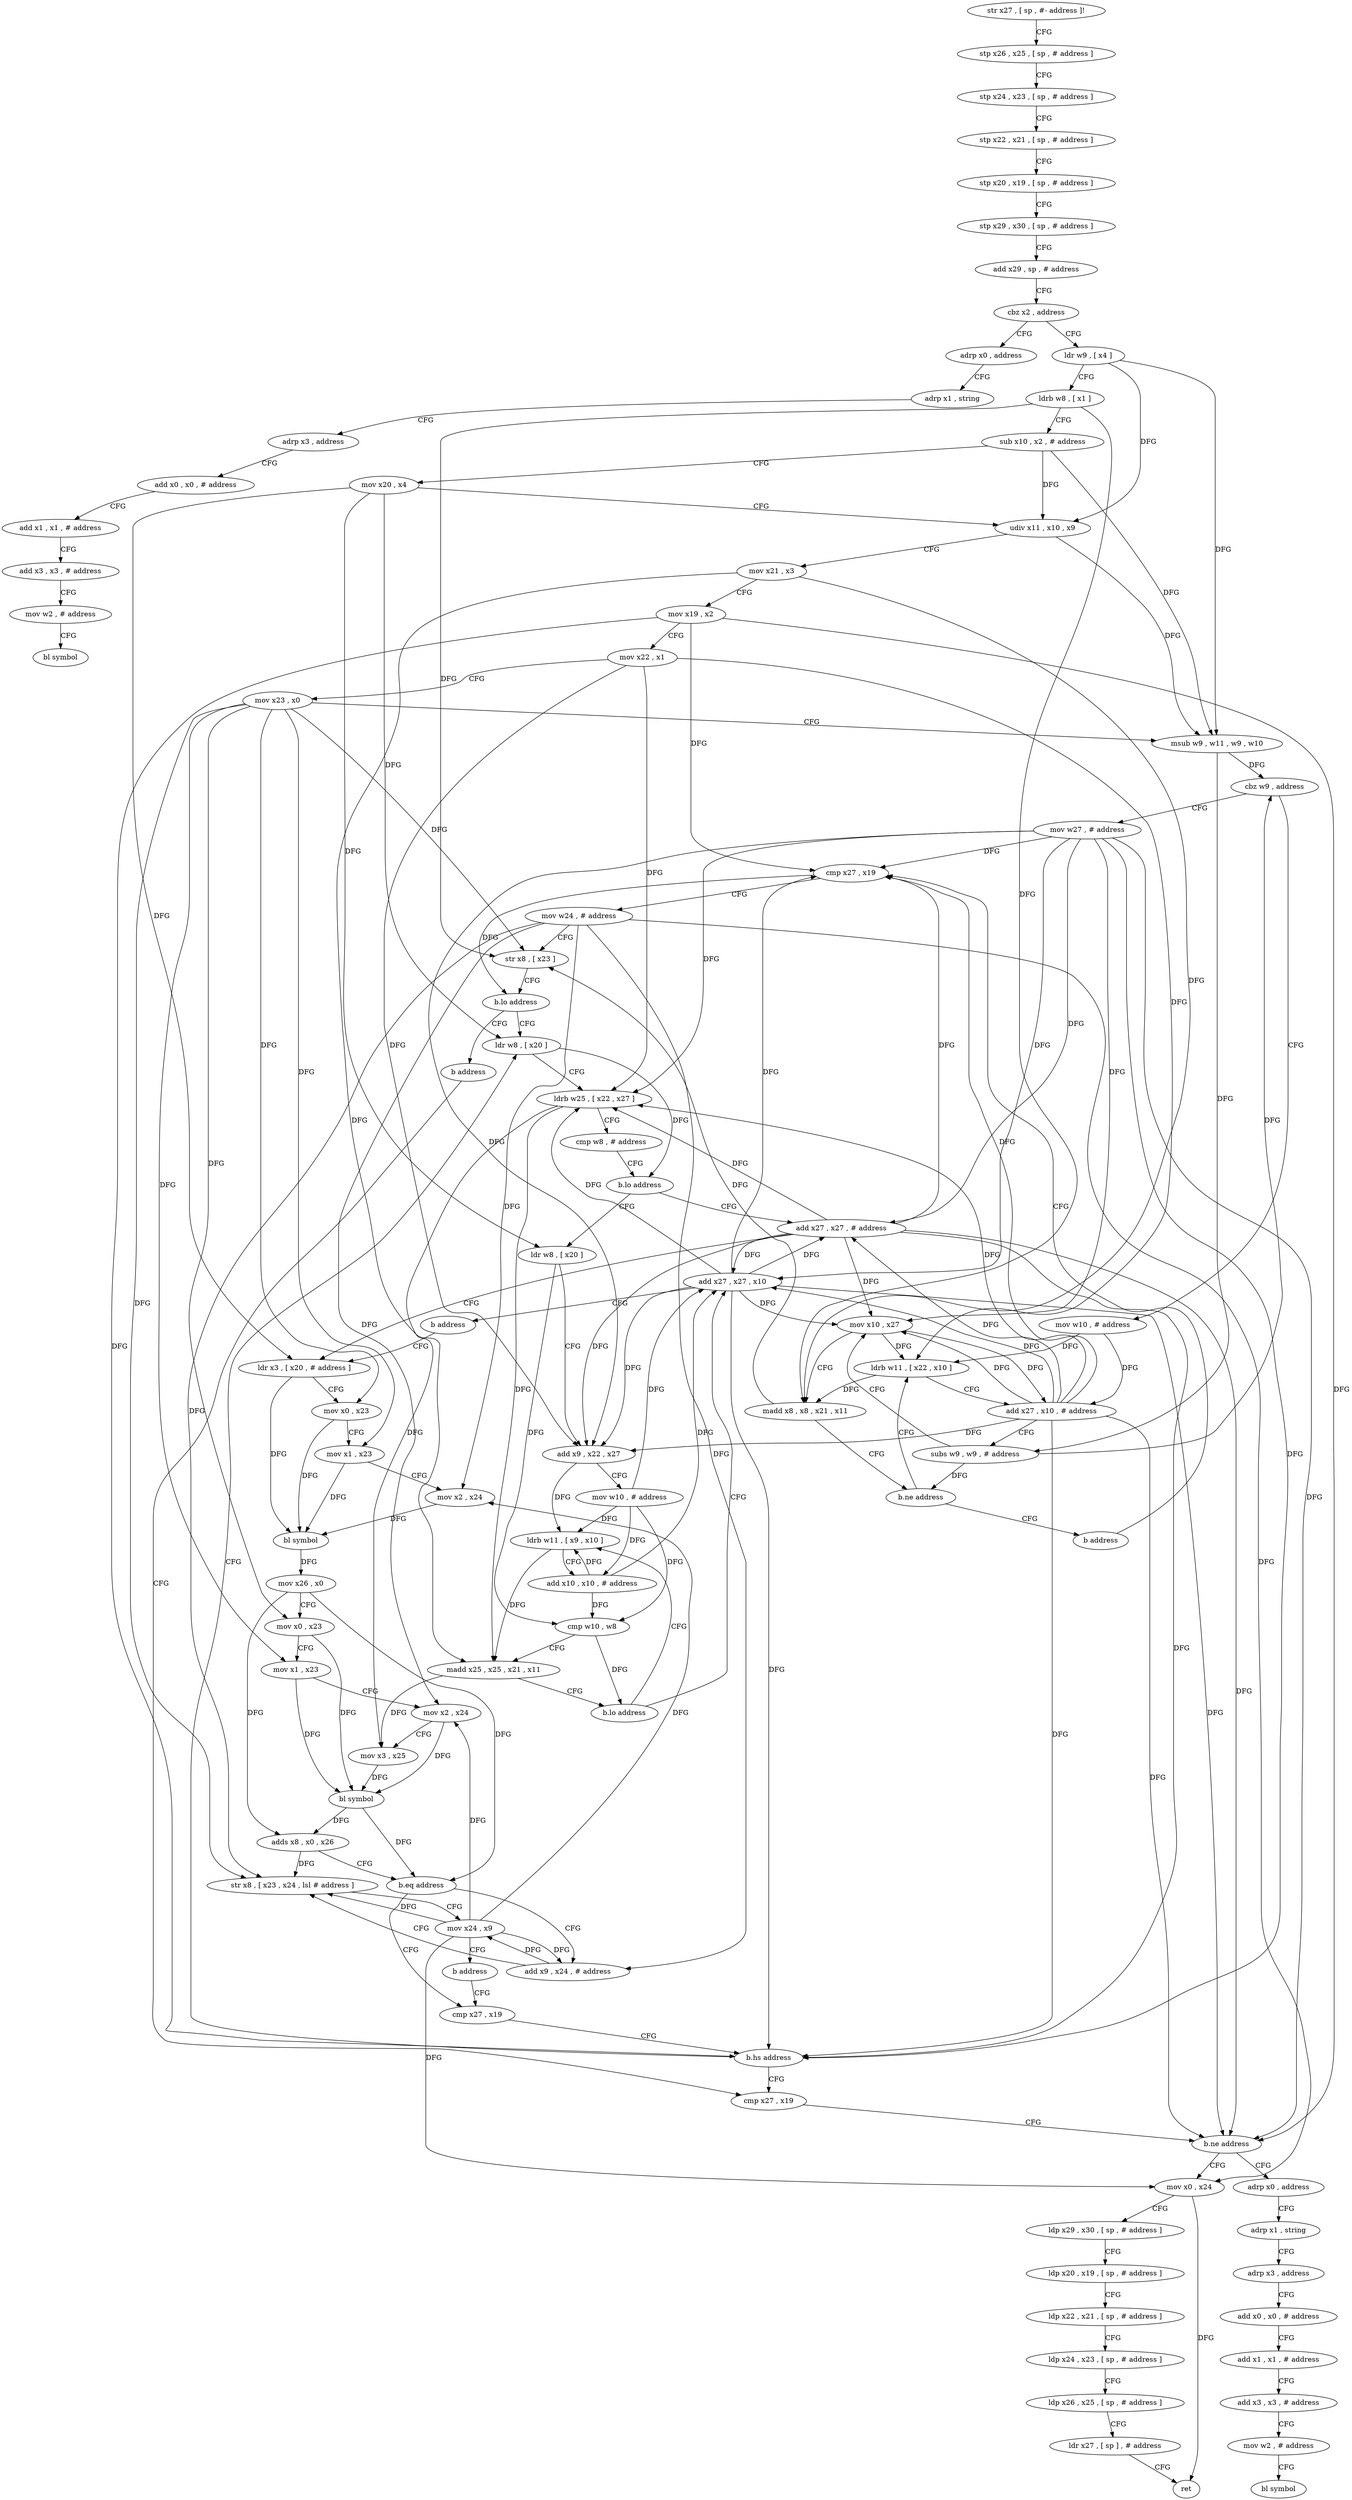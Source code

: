 digraph "func" {
"4221092" [label = "str x27 , [ sp , #- address ]!" ]
"4221096" [label = "stp x26 , x25 , [ sp , # address ]" ]
"4221100" [label = "stp x24 , x23 , [ sp , # address ]" ]
"4221104" [label = "stp x22 , x21 , [ sp , # address ]" ]
"4221108" [label = "stp x20 , x19 , [ sp , # address ]" ]
"4221112" [label = "stp x29 , x30 , [ sp , # address ]" ]
"4221116" [label = "add x29 , sp , # address" ]
"4221120" [label = "cbz x2 , address" ]
"4221400" [label = "adrp x0 , address" ]
"4221124" [label = "ldr w9 , [ x4 ]" ]
"4221404" [label = "adrp x1 , string" ]
"4221408" [label = "adrp x3 , address" ]
"4221412" [label = "add x0 , x0 , # address" ]
"4221416" [label = "add x1 , x1 , # address" ]
"4221420" [label = "add x3 , x3 , # address" ]
"4221424" [label = "mov w2 , # address" ]
"4221428" [label = "bl symbol" ]
"4221128" [label = "ldrb w8 , [ x1 ]" ]
"4221132" [label = "sub x10 , x2 , # address" ]
"4221136" [label = "mov x20 , x4" ]
"4221140" [label = "udiv x11 , x10 , x9" ]
"4221144" [label = "mov x21 , x3" ]
"4221148" [label = "mov x19 , x2" ]
"4221152" [label = "mov x22 , x1" ]
"4221156" [label = "mov x23 , x0" ]
"4221160" [label = "msub w9 , w11 , w9 , w10" ]
"4221164" [label = "cbz w9 , address" ]
"4221200" [label = "mov w27 , # address" ]
"4221168" [label = "mov w10 , # address" ]
"4221204" [label = "cmp x27 , x19" ]
"4221172" [label = "ldrb w11 , [ x22 , x10 ]" ]
"4221232" [label = "ldr w8 , [ x20 ]" ]
"4221236" [label = "ldrb w25 , [ x22 , x27 ]" ]
"4221240" [label = "cmp w8 , # address" ]
"4221244" [label = "b.lo address" ]
"4221288" [label = "add x27 , x27 , # address" ]
"4221248" [label = "ldr w8 , [ x20 ]" ]
"4221220" [label = "b address" ]
"4221360" [label = "cmp x27 , x19" ]
"4221176" [label = "add x27 , x10 , # address" ]
"4221180" [label = "subs w9 , w9 , # address" ]
"4221184" [label = "mov x10 , x27" ]
"4221188" [label = "madd x8 , x8 , x21 , x11" ]
"4221192" [label = "b.ne address" ]
"4221196" [label = "b address" ]
"4221292" [label = "ldr x3 , [ x20 , # address ]" ]
"4221252" [label = "add x9 , x22 , x27" ]
"4221256" [label = "mov w10 , # address" ]
"4221260" [label = "ldrb w11 , [ x9 , x10 ]" ]
"4221364" [label = "b.ne address" ]
"4221432" [label = "adrp x0 , address" ]
"4221368" [label = "mov x0 , x24" ]
"4221208" [label = "mov w24 , # address" ]
"4221212" [label = "str x8 , [ x23 ]" ]
"4221216" [label = "b.lo address" ]
"4221224" [label = "cmp x27 , x19" ]
"4221228" [label = "b.hs address" ]
"4221344" [label = "add x9 , x24 , # address" ]
"4221348" [label = "str x8 , [ x23 , x24 , lsl # address ]" ]
"4221352" [label = "mov x24 , x9" ]
"4221356" [label = "b address" ]
"4221264" [label = "add x10 , x10 , # address" ]
"4221268" [label = "cmp w10 , w8" ]
"4221272" [label = "madd x25 , x25 , x21 , x11" ]
"4221276" [label = "b.lo address" ]
"4221280" [label = "add x27 , x27 , x10" ]
"4221284" [label = "b address" ]
"4221436" [label = "adrp x1 , string" ]
"4221440" [label = "adrp x3 , address" ]
"4221444" [label = "add x0 , x0 , # address" ]
"4221448" [label = "add x1 , x1 , # address" ]
"4221452" [label = "add x3 , x3 , # address" ]
"4221456" [label = "mov w2 , # address" ]
"4221460" [label = "bl symbol" ]
"4221372" [label = "ldp x29 , x30 , [ sp , # address ]" ]
"4221376" [label = "ldp x20 , x19 , [ sp , # address ]" ]
"4221380" [label = "ldp x22 , x21 , [ sp , # address ]" ]
"4221384" [label = "ldp x24 , x23 , [ sp , # address ]" ]
"4221388" [label = "ldp x26 , x25 , [ sp , # address ]" ]
"4221392" [label = "ldr x27 , [ sp ] , # address" ]
"4221396" [label = "ret" ]
"4221296" [label = "mov x0 , x23" ]
"4221300" [label = "mov x1 , x23" ]
"4221304" [label = "mov x2 , x24" ]
"4221308" [label = "bl symbol" ]
"4221312" [label = "mov x26 , x0" ]
"4221316" [label = "mov x0 , x23" ]
"4221320" [label = "mov x1 , x23" ]
"4221324" [label = "mov x2 , x24" ]
"4221328" [label = "mov x3 , x25" ]
"4221332" [label = "bl symbol" ]
"4221336" [label = "adds x8 , x0 , x26" ]
"4221340" [label = "b.eq address" ]
"4221092" -> "4221096" [ label = "CFG" ]
"4221096" -> "4221100" [ label = "CFG" ]
"4221100" -> "4221104" [ label = "CFG" ]
"4221104" -> "4221108" [ label = "CFG" ]
"4221108" -> "4221112" [ label = "CFG" ]
"4221112" -> "4221116" [ label = "CFG" ]
"4221116" -> "4221120" [ label = "CFG" ]
"4221120" -> "4221400" [ label = "CFG" ]
"4221120" -> "4221124" [ label = "CFG" ]
"4221400" -> "4221404" [ label = "CFG" ]
"4221124" -> "4221128" [ label = "CFG" ]
"4221124" -> "4221140" [ label = "DFG" ]
"4221124" -> "4221160" [ label = "DFG" ]
"4221404" -> "4221408" [ label = "CFG" ]
"4221408" -> "4221412" [ label = "CFG" ]
"4221412" -> "4221416" [ label = "CFG" ]
"4221416" -> "4221420" [ label = "CFG" ]
"4221420" -> "4221424" [ label = "CFG" ]
"4221424" -> "4221428" [ label = "CFG" ]
"4221128" -> "4221132" [ label = "CFG" ]
"4221128" -> "4221212" [ label = "DFG" ]
"4221128" -> "4221188" [ label = "DFG" ]
"4221132" -> "4221136" [ label = "CFG" ]
"4221132" -> "4221140" [ label = "DFG" ]
"4221132" -> "4221160" [ label = "DFG" ]
"4221136" -> "4221140" [ label = "CFG" ]
"4221136" -> "4221232" [ label = "DFG" ]
"4221136" -> "4221248" [ label = "DFG" ]
"4221136" -> "4221292" [ label = "DFG" ]
"4221140" -> "4221144" [ label = "CFG" ]
"4221140" -> "4221160" [ label = "DFG" ]
"4221144" -> "4221148" [ label = "CFG" ]
"4221144" -> "4221188" [ label = "DFG" ]
"4221144" -> "4221272" [ label = "DFG" ]
"4221148" -> "4221152" [ label = "CFG" ]
"4221148" -> "4221204" [ label = "DFG" ]
"4221148" -> "4221364" [ label = "DFG" ]
"4221148" -> "4221228" [ label = "DFG" ]
"4221152" -> "4221156" [ label = "CFG" ]
"4221152" -> "4221172" [ label = "DFG" ]
"4221152" -> "4221236" [ label = "DFG" ]
"4221152" -> "4221252" [ label = "DFG" ]
"4221156" -> "4221160" [ label = "CFG" ]
"4221156" -> "4221212" [ label = "DFG" ]
"4221156" -> "4221296" [ label = "DFG" ]
"4221156" -> "4221300" [ label = "DFG" ]
"4221156" -> "4221316" [ label = "DFG" ]
"4221156" -> "4221320" [ label = "DFG" ]
"4221156" -> "4221348" [ label = "DFG" ]
"4221160" -> "4221164" [ label = "DFG" ]
"4221160" -> "4221180" [ label = "DFG" ]
"4221164" -> "4221200" [ label = "CFG" ]
"4221164" -> "4221168" [ label = "CFG" ]
"4221200" -> "4221204" [ label = "DFG" ]
"4221200" -> "4221184" [ label = "DFG" ]
"4221200" -> "4221236" [ label = "DFG" ]
"4221200" -> "4221288" [ label = "DFG" ]
"4221200" -> "4221252" [ label = "DFG" ]
"4221200" -> "4221364" [ label = "DFG" ]
"4221200" -> "4221228" [ label = "DFG" ]
"4221200" -> "4221280" [ label = "DFG" ]
"4221168" -> "4221172" [ label = "DFG" ]
"4221168" -> "4221176" [ label = "DFG" ]
"4221204" -> "4221208" [ label = "CFG" ]
"4221204" -> "4221216" [ label = "DFG" ]
"4221172" -> "4221176" [ label = "CFG" ]
"4221172" -> "4221188" [ label = "DFG" ]
"4221232" -> "4221236" [ label = "CFG" ]
"4221232" -> "4221244" [ label = "DFG" ]
"4221236" -> "4221240" [ label = "CFG" ]
"4221236" -> "4221328" [ label = "DFG" ]
"4221236" -> "4221272" [ label = "DFG" ]
"4221240" -> "4221244" [ label = "CFG" ]
"4221244" -> "4221288" [ label = "CFG" ]
"4221244" -> "4221248" [ label = "CFG" ]
"4221288" -> "4221292" [ label = "CFG" ]
"4221288" -> "4221184" [ label = "DFG" ]
"4221288" -> "4221236" [ label = "DFG" ]
"4221288" -> "4221204" [ label = "DFG" ]
"4221288" -> "4221252" [ label = "DFG" ]
"4221288" -> "4221364" [ label = "DFG" ]
"4221288" -> "4221228" [ label = "DFG" ]
"4221288" -> "4221280" [ label = "DFG" ]
"4221248" -> "4221252" [ label = "CFG" ]
"4221248" -> "4221268" [ label = "DFG" ]
"4221220" -> "4221360" [ label = "CFG" ]
"4221360" -> "4221364" [ label = "CFG" ]
"4221176" -> "4221180" [ label = "CFG" ]
"4221176" -> "4221204" [ label = "DFG" ]
"4221176" -> "4221184" [ label = "DFG" ]
"4221176" -> "4221236" [ label = "DFG" ]
"4221176" -> "4221288" [ label = "DFG" ]
"4221176" -> "4221252" [ label = "DFG" ]
"4221176" -> "4221364" [ label = "DFG" ]
"4221176" -> "4221228" [ label = "DFG" ]
"4221176" -> "4221280" [ label = "DFG" ]
"4221180" -> "4221184" [ label = "CFG" ]
"4221180" -> "4221164" [ label = "DFG" ]
"4221180" -> "4221192" [ label = "DFG" ]
"4221184" -> "4221188" [ label = "CFG" ]
"4221184" -> "4221172" [ label = "DFG" ]
"4221184" -> "4221176" [ label = "DFG" ]
"4221188" -> "4221192" [ label = "CFG" ]
"4221188" -> "4221212" [ label = "DFG" ]
"4221192" -> "4221172" [ label = "CFG" ]
"4221192" -> "4221196" [ label = "CFG" ]
"4221196" -> "4221204" [ label = "CFG" ]
"4221292" -> "4221296" [ label = "CFG" ]
"4221292" -> "4221308" [ label = "DFG" ]
"4221252" -> "4221256" [ label = "CFG" ]
"4221252" -> "4221260" [ label = "DFG" ]
"4221256" -> "4221260" [ label = "DFG" ]
"4221256" -> "4221264" [ label = "DFG" ]
"4221256" -> "4221268" [ label = "DFG" ]
"4221256" -> "4221280" [ label = "DFG" ]
"4221260" -> "4221264" [ label = "CFG" ]
"4221260" -> "4221272" [ label = "DFG" ]
"4221364" -> "4221432" [ label = "CFG" ]
"4221364" -> "4221368" [ label = "CFG" ]
"4221432" -> "4221436" [ label = "CFG" ]
"4221368" -> "4221372" [ label = "CFG" ]
"4221368" -> "4221396" [ label = "DFG" ]
"4221208" -> "4221212" [ label = "CFG" ]
"4221208" -> "4221304" [ label = "DFG" ]
"4221208" -> "4221324" [ label = "DFG" ]
"4221208" -> "4221368" [ label = "DFG" ]
"4221208" -> "4221344" [ label = "DFG" ]
"4221208" -> "4221348" [ label = "DFG" ]
"4221212" -> "4221216" [ label = "CFG" ]
"4221216" -> "4221232" [ label = "CFG" ]
"4221216" -> "4221220" [ label = "CFG" ]
"4221224" -> "4221228" [ label = "CFG" ]
"4221228" -> "4221360" [ label = "CFG" ]
"4221228" -> "4221232" [ label = "CFG" ]
"4221344" -> "4221348" [ label = "CFG" ]
"4221344" -> "4221352" [ label = "DFG" ]
"4221348" -> "4221352" [ label = "CFG" ]
"4221352" -> "4221356" [ label = "CFG" ]
"4221352" -> "4221304" [ label = "DFG" ]
"4221352" -> "4221324" [ label = "DFG" ]
"4221352" -> "4221368" [ label = "DFG" ]
"4221352" -> "4221344" [ label = "DFG" ]
"4221352" -> "4221348" [ label = "DFG" ]
"4221356" -> "4221224" [ label = "CFG" ]
"4221264" -> "4221268" [ label = "DFG" ]
"4221264" -> "4221260" [ label = "DFG" ]
"4221264" -> "4221280" [ label = "DFG" ]
"4221268" -> "4221272" [ label = "CFG" ]
"4221268" -> "4221276" [ label = "DFG" ]
"4221272" -> "4221276" [ label = "CFG" ]
"4221272" -> "4221328" [ label = "DFG" ]
"4221276" -> "4221260" [ label = "CFG" ]
"4221276" -> "4221280" [ label = "CFG" ]
"4221280" -> "4221284" [ label = "CFG" ]
"4221280" -> "4221184" [ label = "DFG" ]
"4221280" -> "4221236" [ label = "DFG" ]
"4221280" -> "4221288" [ label = "DFG" ]
"4221280" -> "4221252" [ label = "DFG" ]
"4221280" -> "4221204" [ label = "DFG" ]
"4221280" -> "4221364" [ label = "DFG" ]
"4221280" -> "4221228" [ label = "DFG" ]
"4221284" -> "4221292" [ label = "CFG" ]
"4221436" -> "4221440" [ label = "CFG" ]
"4221440" -> "4221444" [ label = "CFG" ]
"4221444" -> "4221448" [ label = "CFG" ]
"4221448" -> "4221452" [ label = "CFG" ]
"4221452" -> "4221456" [ label = "CFG" ]
"4221456" -> "4221460" [ label = "CFG" ]
"4221372" -> "4221376" [ label = "CFG" ]
"4221376" -> "4221380" [ label = "CFG" ]
"4221380" -> "4221384" [ label = "CFG" ]
"4221384" -> "4221388" [ label = "CFG" ]
"4221388" -> "4221392" [ label = "CFG" ]
"4221392" -> "4221396" [ label = "CFG" ]
"4221296" -> "4221300" [ label = "CFG" ]
"4221296" -> "4221308" [ label = "DFG" ]
"4221300" -> "4221304" [ label = "CFG" ]
"4221300" -> "4221308" [ label = "DFG" ]
"4221304" -> "4221308" [ label = "DFG" ]
"4221308" -> "4221312" [ label = "DFG" ]
"4221312" -> "4221316" [ label = "CFG" ]
"4221312" -> "4221336" [ label = "DFG" ]
"4221312" -> "4221340" [ label = "DFG" ]
"4221316" -> "4221320" [ label = "CFG" ]
"4221316" -> "4221332" [ label = "DFG" ]
"4221320" -> "4221324" [ label = "CFG" ]
"4221320" -> "4221332" [ label = "DFG" ]
"4221324" -> "4221328" [ label = "CFG" ]
"4221324" -> "4221332" [ label = "DFG" ]
"4221328" -> "4221332" [ label = "DFG" ]
"4221332" -> "4221336" [ label = "DFG" ]
"4221332" -> "4221340" [ label = "DFG" ]
"4221336" -> "4221340" [ label = "CFG" ]
"4221336" -> "4221348" [ label = "DFG" ]
"4221340" -> "4221224" [ label = "CFG" ]
"4221340" -> "4221344" [ label = "CFG" ]
}
